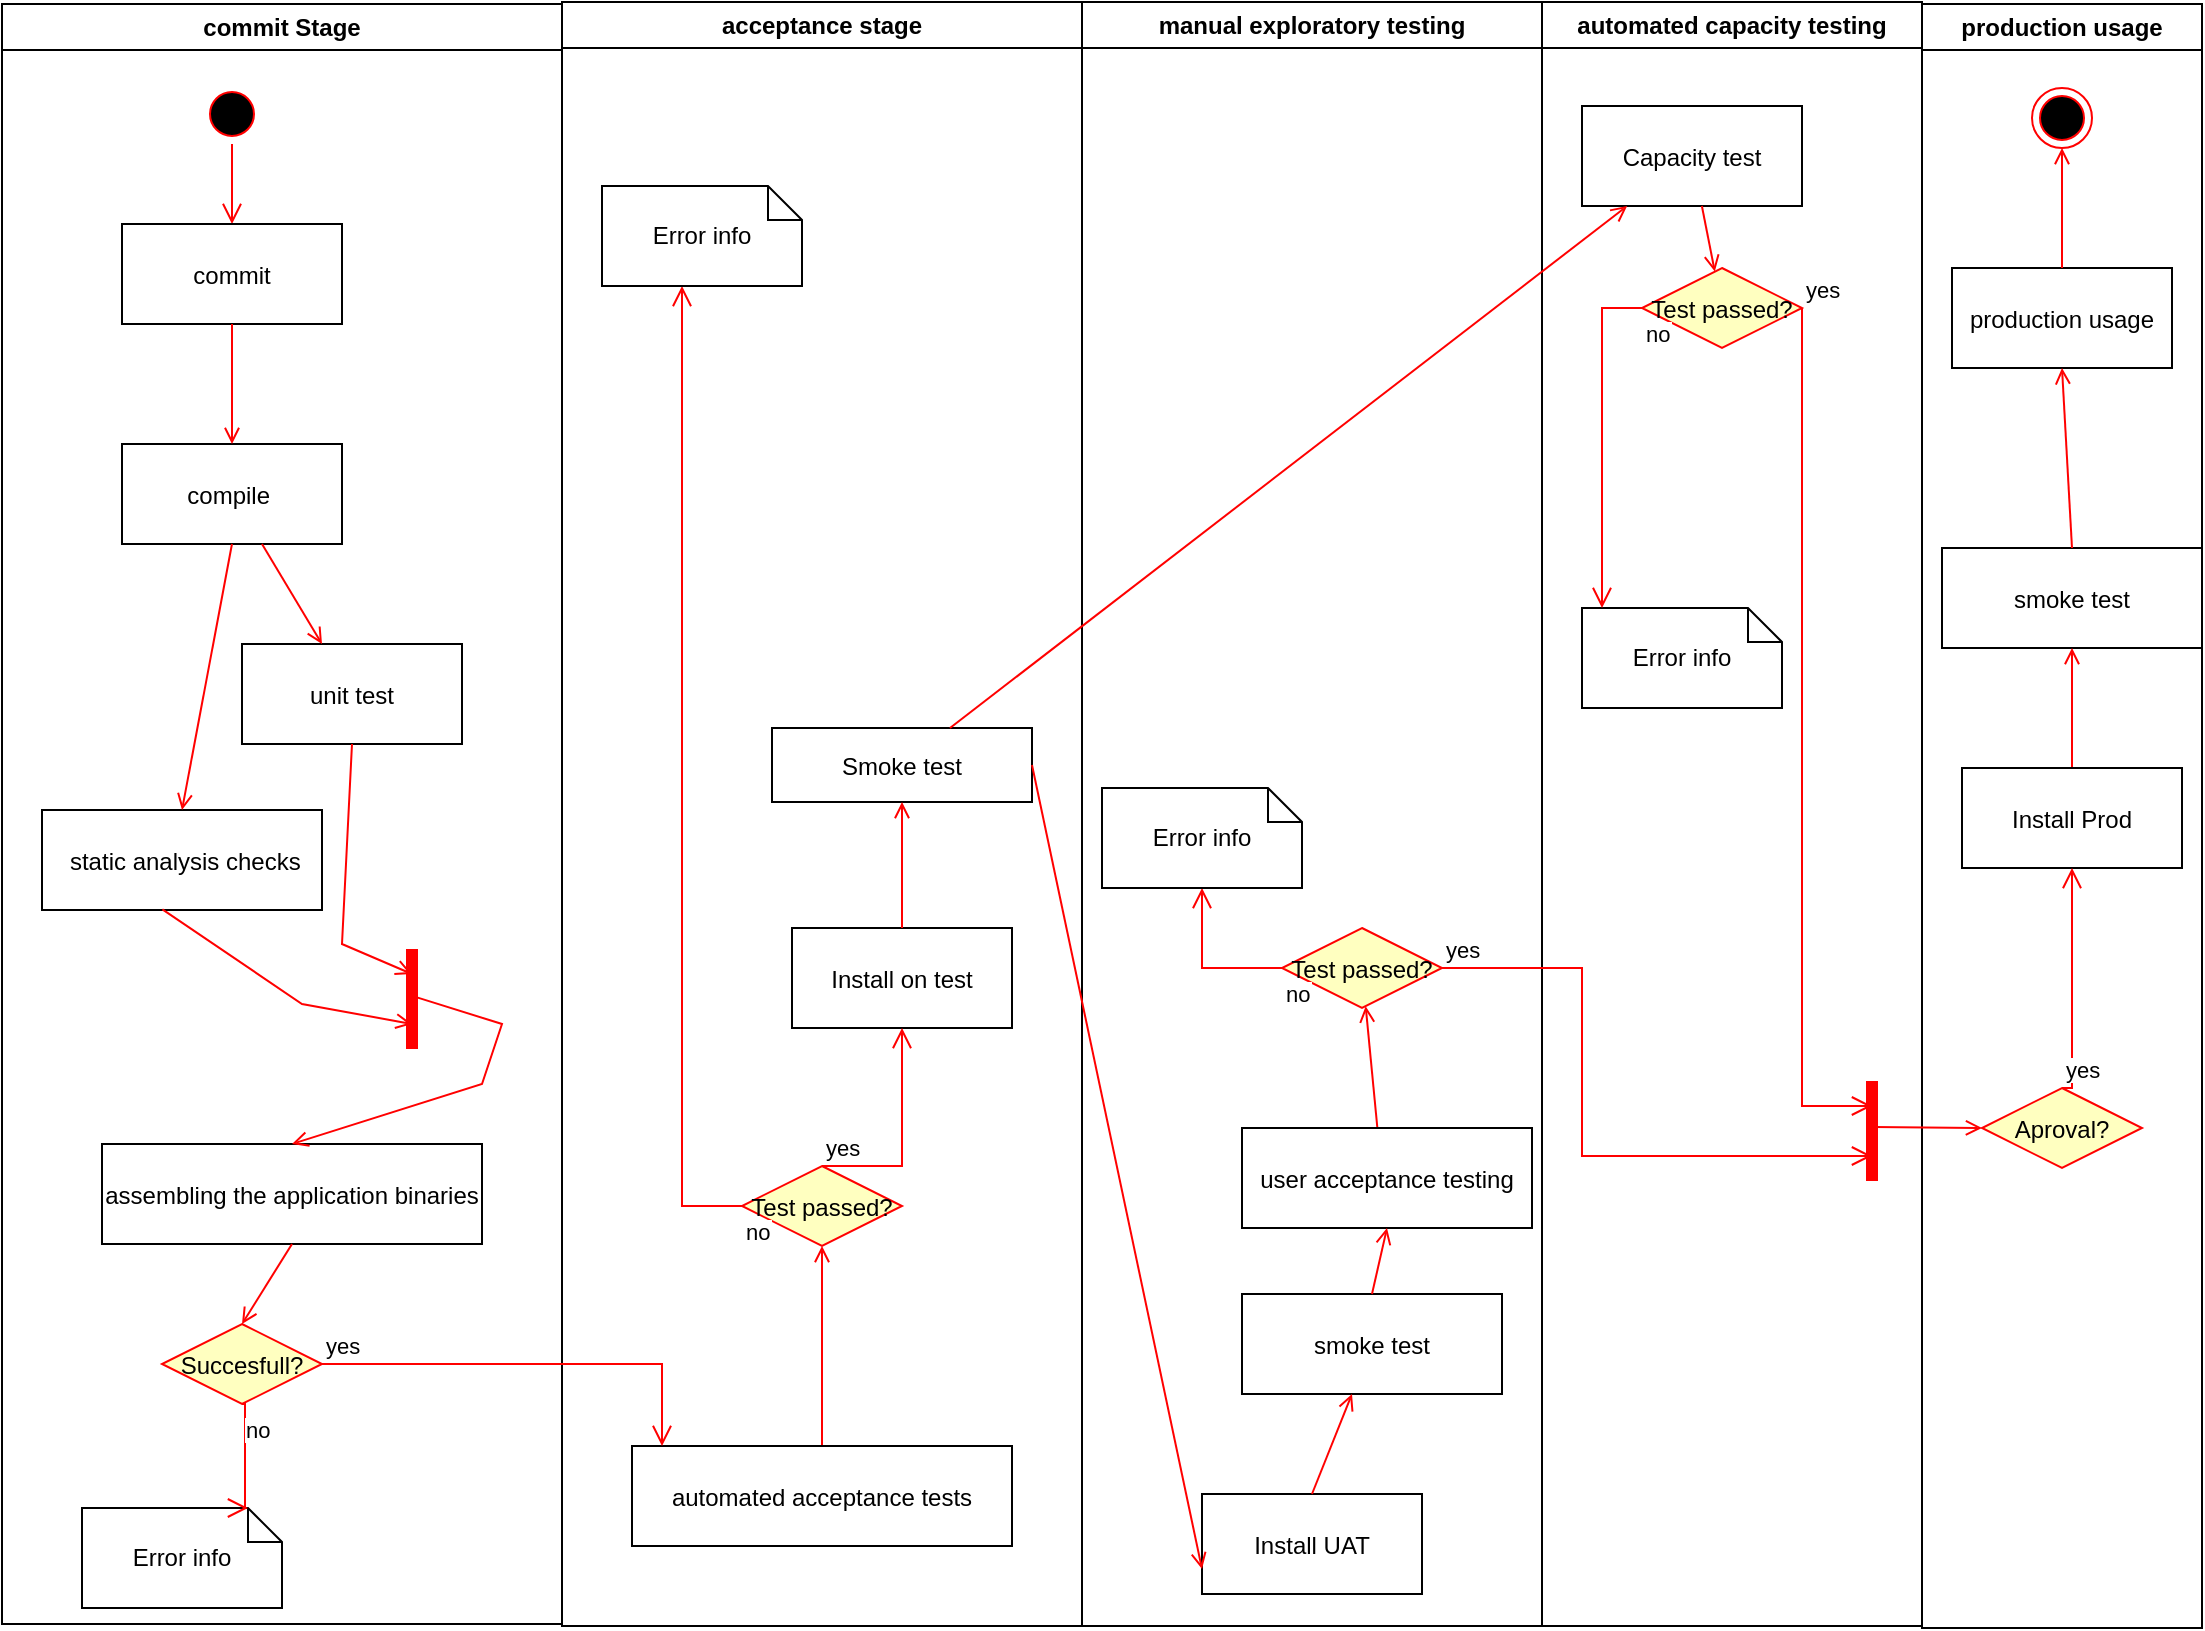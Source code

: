 <mxfile version="24.4.0" type="github">
  <diagram name="Page-1" id="e7e014a7-5840-1c2e-5031-d8a46d1fe8dd">
    <mxGraphModel dx="1400" dy="927" grid="1" gridSize="10" guides="1" tooltips="1" connect="1" arrows="1" fold="1" page="1" pageScale="1" pageWidth="1169" pageHeight="826" background="none" math="0" shadow="0">
      <root>
        <mxCell id="0" />
        <mxCell id="1" parent="0" />
        <mxCell id="2" value="commit Stage" style="swimlane;whiteSpace=wrap" parent="1" vertex="1">
          <mxGeometry x="10" y="8" width="280" height="810" as="geometry" />
        </mxCell>
        <mxCell id="5" value="" style="ellipse;shape=startState;fillColor=#000000;strokeColor=#ff0000;" parent="2" vertex="1">
          <mxGeometry x="100" y="40" width="30" height="30" as="geometry" />
        </mxCell>
        <mxCell id="6" value="" style="edgeStyle=elbowEdgeStyle;elbow=horizontal;verticalAlign=bottom;endArrow=open;endSize=8;strokeColor=#FF0000;endFill=1;rounded=0" parent="2" source="5" target="7" edge="1">
          <mxGeometry x="100" y="40" as="geometry">
            <mxPoint x="115" y="110" as="targetPoint" />
          </mxGeometry>
        </mxCell>
        <mxCell id="7" value="commit" style="" parent="2" vertex="1">
          <mxGeometry x="60" y="110" width="110" height="50" as="geometry" />
        </mxCell>
        <mxCell id="8" value="compile " style="" parent="2" vertex="1">
          <mxGeometry x="60" y="220" width="110" height="50" as="geometry" />
        </mxCell>
        <mxCell id="9" value="" style="endArrow=open;strokeColor=#FF0000;endFill=1;rounded=0" parent="2" source="7" target="8" edge="1">
          <mxGeometry relative="1" as="geometry" />
        </mxCell>
        <mxCell id="10" value="unit test" style="" parent="2" vertex="1">
          <mxGeometry x="120" y="320" width="110" height="50" as="geometry" />
        </mxCell>
        <mxCell id="11" value="" style="endArrow=open;strokeColor=#FF0000;endFill=1;rounded=0" parent="2" source="8" target="10" edge="1">
          <mxGeometry relative="1" as="geometry" />
        </mxCell>
        <mxCell id="0xftK_VP6MosYkwbDSfF-54" value=" static analysis checks" style="" vertex="1" parent="2">
          <mxGeometry x="20" y="403" width="140" height="50" as="geometry" />
        </mxCell>
        <mxCell id="0xftK_VP6MosYkwbDSfF-55" value="" style="endArrow=open;strokeColor=#FF0000;endFill=1;rounded=0;exitX=0.5;exitY=1;exitDx=0;exitDy=0;entryX=0.5;entryY=0;entryDx=0;entryDy=0;" edge="1" parent="2" source="8" target="0xftK_VP6MosYkwbDSfF-54">
          <mxGeometry relative="1" as="geometry">
            <mxPoint x="128" y="280" as="sourcePoint" />
            <mxPoint x="142" y="403" as="targetPoint" />
          </mxGeometry>
        </mxCell>
        <mxCell id="0xftK_VP6MosYkwbDSfF-56" value="" style="shape=line;strokeWidth=6;strokeColor=#ff0000;rotation=90" vertex="1" parent="2">
          <mxGeometry x="180" y="490" width="50" height="15" as="geometry" />
        </mxCell>
        <mxCell id="0xftK_VP6MosYkwbDSfF-57" value="" style="endArrow=open;strokeColor=#FF0000;endFill=1;rounded=0;exitX=0.5;exitY=1;exitDx=0;exitDy=0;entryX=0.25;entryY=0.5;entryDx=0;entryDy=0;entryPerimeter=0;" edge="1" parent="2" source="10" target="0xftK_VP6MosYkwbDSfF-56">
          <mxGeometry relative="1" as="geometry">
            <mxPoint x="295" y="170" as="sourcePoint" />
            <mxPoint x="295" y="230" as="targetPoint" />
            <Array as="points">
              <mxPoint x="170" y="470" />
            </Array>
          </mxGeometry>
        </mxCell>
        <mxCell id="0xftK_VP6MosYkwbDSfF-59" value="" style="endArrow=open;strokeColor=#FF0000;endFill=1;rounded=0;exitX=0.43;exitY=0.993;exitDx=0;exitDy=0;exitPerimeter=0;entryX=0.75;entryY=0.5;entryDx=0;entryDy=0;entryPerimeter=0;" edge="1" parent="2" source="0xftK_VP6MosYkwbDSfF-54" target="0xftK_VP6MosYkwbDSfF-56">
          <mxGeometry relative="1" as="geometry">
            <mxPoint x="305" y="180" as="sourcePoint" />
            <mxPoint x="305" y="240" as="targetPoint" />
            <Array as="points">
              <mxPoint x="150" y="500" />
            </Array>
          </mxGeometry>
        </mxCell>
        <mxCell id="0xftK_VP6MosYkwbDSfF-60" value="assembling the application binaries" style="" vertex="1" parent="2">
          <mxGeometry x="50" y="570" width="190" height="50" as="geometry" />
        </mxCell>
        <mxCell id="20" value="" style="endArrow=open;strokeColor=#FF0000;endFill=1;rounded=0;entryX=0.5;entryY=0;entryDx=0;entryDy=0;exitX=0.461;exitY=0.576;exitDx=0;exitDy=0;exitPerimeter=0;" parent="2" source="0xftK_VP6MosYkwbDSfF-56" target="0xftK_VP6MosYkwbDSfF-60" edge="1">
          <mxGeometry relative="1" as="geometry">
            <Array as="points">
              <mxPoint x="250" y="510" />
              <mxPoint x="240" y="540" />
            </Array>
          </mxGeometry>
        </mxCell>
        <mxCell id="0xftK_VP6MosYkwbDSfF-63" value="Succesfull?" style="rhombus;fillColor=#ffffc0;strokeColor=#ff0000;" vertex="1" parent="2">
          <mxGeometry x="80" y="660" width="80" height="40" as="geometry" />
        </mxCell>
        <mxCell id="0xftK_VP6MosYkwbDSfF-66" value="Error info" style="shape=note;whiteSpace=wrap;size=17" vertex="1" parent="2">
          <mxGeometry x="40" y="752" width="100" height="50" as="geometry" />
        </mxCell>
        <mxCell id="0xftK_VP6MosYkwbDSfF-65" value="no" style="edgeStyle=elbowEdgeStyle;elbow=horizontal;align=left;verticalAlign=top;endArrow=open;endSize=8;strokeColor=#FF0000;endFill=1;rounded=0;exitX=0.5;exitY=1;exitDx=0;exitDy=0;entryX=0;entryY=0;entryDx=83;entryDy=0;entryPerimeter=0;" edge="1" parent="2" source="0xftK_VP6MosYkwbDSfF-63" target="0xftK_VP6MosYkwbDSfF-66">
          <mxGeometry x="-1" relative="1" as="geometry">
            <mxPoint x="190" y="732" as="targetPoint" />
            <mxPoint x="491" y="287" as="sourcePoint" />
          </mxGeometry>
        </mxCell>
        <mxCell id="0xftK_VP6MosYkwbDSfF-67" value="" style="endArrow=open;strokeColor=#FF0000;endFill=1;rounded=0;exitX=0.5;exitY=1;exitDx=0;exitDy=0;entryX=0.5;entryY=0;entryDx=0;entryDy=0;" edge="1" parent="2" source="0xftK_VP6MosYkwbDSfF-60" target="0xftK_VP6MosYkwbDSfF-63">
          <mxGeometry relative="1" as="geometry">
            <mxPoint x="375" y="292" as="sourcePoint" />
            <mxPoint x="375" y="347" as="targetPoint" />
          </mxGeometry>
        </mxCell>
        <mxCell id="3" value="acceptance stage" style="swimlane;whiteSpace=wrap" parent="1" vertex="1">
          <mxGeometry x="290" y="7" width="260" height="812" as="geometry" />
        </mxCell>
        <mxCell id="15" value="Install on test" style="" parent="3" vertex="1">
          <mxGeometry x="115" y="463" width="110" height="50" as="geometry" />
        </mxCell>
        <mxCell id="21" value="Test passed?" style="rhombus;fillColor=#ffffc0;strokeColor=#ff0000;" parent="3" vertex="1">
          <mxGeometry x="90" y="582" width="80" height="40" as="geometry" />
        </mxCell>
        <mxCell id="23" value="no" style="edgeStyle=elbowEdgeStyle;elbow=horizontal;align=left;verticalAlign=top;endArrow=open;endSize=8;strokeColor=#FF0000;endFill=1;rounded=0;exitX=0;exitY=0.5;exitDx=0;exitDy=0;" parent="3" source="21" target="31" edge="1">
          <mxGeometry x="-1" relative="1" as="geometry">
            <mxPoint x="112" y="430" as="targetPoint" />
            <Array as="points">
              <mxPoint x="60" y="192" />
            </Array>
          </mxGeometry>
        </mxCell>
        <mxCell id="24" value="" style="endArrow=open;strokeColor=#FF0000;endFill=1;rounded=0;exitX=0.5;exitY=0;exitDx=0;exitDy=0;" parent="3" source="0xftK_VP6MosYkwbDSfF-77" target="21" edge="1">
          <mxGeometry relative="1" as="geometry">
            <mxPoint x="140" y="402" as="sourcePoint" />
          </mxGeometry>
        </mxCell>
        <mxCell id="31" value="Error info" style="shape=note;whiteSpace=wrap;size=17" parent="3" vertex="1">
          <mxGeometry x="20" y="92" width="100" height="50" as="geometry" />
        </mxCell>
        <mxCell id="0xftK_VP6MosYkwbDSfF-77" value="automated acceptance tests" style="" vertex="1" parent="3">
          <mxGeometry x="35" y="722" width="190" height="50" as="geometry" />
        </mxCell>
        <mxCell id="16" value="Smoke test" style="" parent="3" vertex="1">
          <mxGeometry x="105" y="363" width="130" height="37" as="geometry" />
        </mxCell>
        <mxCell id="17" value="" style="endArrow=open;strokeColor=#FF0000;endFill=1;rounded=0" parent="3" source="15" target="16" edge="1">
          <mxGeometry relative="1" as="geometry" />
        </mxCell>
        <mxCell id="22" value="yes" style="edgeStyle=elbowEdgeStyle;elbow=horizontal;align=left;verticalAlign=bottom;endArrow=open;endSize=8;strokeColor=#FF0000;exitX=0.5;exitY=0;endFill=1;rounded=0;entryX=0.5;entryY=1;entryDx=0;entryDy=0;" parent="3" source="21" target="15" edge="1">
          <mxGeometry x="-1" relative="1" as="geometry">
            <mxPoint x="155" y="147.5" as="targetPoint" />
            <Array as="points">
              <mxPoint x="170" y="543" />
            </Array>
          </mxGeometry>
        </mxCell>
        <mxCell id="4" value="automated capacity testing" style="swimlane;whiteSpace=wrap;startSize=23;" parent="1" vertex="1">
          <mxGeometry x="780" y="7" width="190" height="812" as="geometry" />
        </mxCell>
        <mxCell id="33" value="Capacity test" style="" parent="4" vertex="1">
          <mxGeometry x="20" y="52" width="110" height="50" as="geometry" />
        </mxCell>
        <mxCell id="39" value="" style="endArrow=open;strokeColor=#FF0000;endFill=1;rounded=0" parent="4" source="33" target="0xftK_VP6MosYkwbDSfF-87" edge="1">
          <mxGeometry relative="1" as="geometry">
            <mxPoint x="142.651" y="500.185" as="targetPoint" />
          </mxGeometry>
        </mxCell>
        <mxCell id="0xftK_VP6MosYkwbDSfF-87" value="Test passed?" style="rhombus;fillColor=#ffffc0;strokeColor=#ff0000;" vertex="1" parent="4">
          <mxGeometry x="50" y="133" width="80" height="40" as="geometry" />
        </mxCell>
        <mxCell id="0xftK_VP6MosYkwbDSfF-89" value="Error info" style="shape=note;whiteSpace=wrap;size=17" vertex="1" parent="4">
          <mxGeometry x="20" y="303" width="100" height="50" as="geometry" />
        </mxCell>
        <mxCell id="0xftK_VP6MosYkwbDSfF-88" value="no" style="edgeStyle=elbowEdgeStyle;elbow=horizontal;align=left;verticalAlign=top;endArrow=open;endSize=8;strokeColor=#FF0000;endFill=1;rounded=0;exitX=0;exitY=0.5;exitDx=0;exitDy=0;" edge="1" parent="4" source="0xftK_VP6MosYkwbDSfF-87" target="0xftK_VP6MosYkwbDSfF-89">
          <mxGeometry x="-1" relative="1" as="geometry">
            <mxPoint x="80" y="452" as="targetPoint" />
            <Array as="points">
              <mxPoint x="30" y="173" />
            </Array>
            <mxPoint x="-120" y="492" as="sourcePoint" />
          </mxGeometry>
        </mxCell>
        <mxCell id="0xftK_VP6MosYkwbDSfF-86" value="" style="shape=line;strokeWidth=6;strokeColor=#ff0000;rotation=90" vertex="1" parent="4">
          <mxGeometry x="140" y="553" width="50" height="23" as="geometry" />
        </mxCell>
        <mxCell id="0xftK_VP6MosYkwbDSfF-91" value="yes" style="edgeStyle=elbowEdgeStyle;elbow=horizontal;align=left;verticalAlign=bottom;endArrow=open;endSize=8;strokeColor=#FF0000;exitX=1;exitY=0.5;endFill=1;rounded=0;exitDx=0;exitDy=0;entryX=0.25;entryY=0.5;entryDx=0;entryDy=0;entryPerimeter=0;" edge="1" parent="4" source="0xftK_VP6MosYkwbDSfF-87" target="0xftK_VP6MosYkwbDSfF-86">
          <mxGeometry x="-1" relative="1" as="geometry">
            <mxPoint x="197.5" y="190.5" as="targetPoint" />
            <Array as="points">
              <mxPoint x="130" y="353" />
            </Array>
            <mxPoint x="42.5" y="243" as="sourcePoint" />
          </mxGeometry>
        </mxCell>
        <mxCell id="0xftK_VP6MosYkwbDSfF-42" value="manual exploratory testing" style="swimlane;whiteSpace=wrap;startSize=23;" vertex="1" parent="1">
          <mxGeometry x="550" y="7" width="230" height="812" as="geometry" />
        </mxCell>
        <mxCell id="0xftK_VP6MosYkwbDSfF-43" value="Install UAT" style="" vertex="1" parent="0xftK_VP6MosYkwbDSfF-42">
          <mxGeometry x="60" y="746" width="110" height="50" as="geometry" />
        </mxCell>
        <mxCell id="0xftK_VP6MosYkwbDSfF-70" value="Test passed?" style="rhombus;fillColor=#ffffc0;strokeColor=#ff0000;" vertex="1" parent="0xftK_VP6MosYkwbDSfF-42">
          <mxGeometry x="100" y="463" width="80" height="40" as="geometry" />
        </mxCell>
        <mxCell id="0xftK_VP6MosYkwbDSfF-71" value="no" style="edgeStyle=elbowEdgeStyle;elbow=horizontal;align=left;verticalAlign=top;endArrow=open;endSize=8;strokeColor=#FF0000;endFill=1;rounded=0;exitX=0;exitY=0.5;exitDx=0;exitDy=0;entryX=0.5;entryY=1;entryDx=0;entryDy=0;entryPerimeter=0;" edge="1" parent="0xftK_VP6MosYkwbDSfF-42" source="0xftK_VP6MosYkwbDSfF-70" target="0xftK_VP6MosYkwbDSfF-75">
          <mxGeometry x="-1" relative="1" as="geometry">
            <mxPoint x="30" y="692" as="targetPoint" />
            <Array as="points">
              <mxPoint x="60" y="473" />
            </Array>
          </mxGeometry>
        </mxCell>
        <mxCell id="0xftK_VP6MosYkwbDSfF-72" value="" style="endArrow=open;strokeColor=#FF0000;endFill=1;rounded=0;exitX=0.5;exitY=1;exitDx=0;exitDy=0;" edge="1" parent="0xftK_VP6MosYkwbDSfF-42" target="0xftK_VP6MosYkwbDSfF-70" source="0xftK_VP6MosYkwbDSfF-82">
          <mxGeometry relative="1" as="geometry">
            <mxPoint x="137.5" y="372" as="sourcePoint" />
          </mxGeometry>
        </mxCell>
        <mxCell id="0xftK_VP6MosYkwbDSfF-73" value="smoke test" style="" vertex="1" parent="0xftK_VP6MosYkwbDSfF-42">
          <mxGeometry x="80" y="646" width="130" height="50" as="geometry" />
        </mxCell>
        <mxCell id="0xftK_VP6MosYkwbDSfF-74" value="" style="endArrow=open;strokeColor=#FF0000;endFill=1;rounded=0;exitX=0.5;exitY=0;exitDx=0;exitDy=0;exitPerimeter=0;" edge="1" parent="0xftK_VP6MosYkwbDSfF-42" source="0xftK_VP6MosYkwbDSfF-43" target="0xftK_VP6MosYkwbDSfF-73">
          <mxGeometry relative="1" as="geometry">
            <mxPoint x="-115" y="710" as="sourcePoint" />
            <mxPoint x="-115" y="642" as="targetPoint" />
            <Array as="points" />
          </mxGeometry>
        </mxCell>
        <mxCell id="0xftK_VP6MosYkwbDSfF-75" value="Error info" style="shape=note;whiteSpace=wrap;size=17" vertex="1" parent="0xftK_VP6MosYkwbDSfF-42">
          <mxGeometry x="10" y="393" width="100" height="50" as="geometry" />
        </mxCell>
        <mxCell id="0xftK_VP6MosYkwbDSfF-82" value="user acceptance testing" style="" vertex="1" parent="0xftK_VP6MosYkwbDSfF-42">
          <mxGeometry x="80" y="563" width="145" height="50" as="geometry" />
        </mxCell>
        <mxCell id="0xftK_VP6MosYkwbDSfF-83" value="" style="endArrow=open;strokeColor=#FF0000;endFill=1;rounded=0;exitX=0.5;exitY=0;exitDx=0;exitDy=0;entryX=0.5;entryY=1;entryDx=0;entryDy=0;" edge="1" parent="0xftK_VP6MosYkwbDSfF-42" source="0xftK_VP6MosYkwbDSfF-73" target="0xftK_VP6MosYkwbDSfF-82">
          <mxGeometry relative="1" as="geometry">
            <mxPoint x="90" y="296" as="sourcePoint" />
            <mxPoint x="153" y="596" as="targetPoint" />
            <Array as="points" />
          </mxGeometry>
        </mxCell>
        <mxCell id="0xftK_VP6MosYkwbDSfF-48" value="production usage" style="swimlane;whiteSpace=wrap;startSize=23;" vertex="1" parent="1">
          <mxGeometry x="970" y="8" width="140" height="812" as="geometry" />
        </mxCell>
        <mxCell id="0xftK_VP6MosYkwbDSfF-49" value="production usage" style="" vertex="1" parent="0xftK_VP6MosYkwbDSfF-48">
          <mxGeometry x="15" y="132" width="110" height="50" as="geometry" />
        </mxCell>
        <mxCell id="0xftK_VP6MosYkwbDSfF-92" value="Aproval?" style="rhombus;fillColor=#ffffc0;strokeColor=#ff0000;" vertex="1" parent="0xftK_VP6MosYkwbDSfF-48">
          <mxGeometry x="30" y="542" width="80" height="40" as="geometry" />
        </mxCell>
        <mxCell id="0xftK_VP6MosYkwbDSfF-96" value="smoke test" style="" vertex="1" parent="0xftK_VP6MosYkwbDSfF-48">
          <mxGeometry x="10" y="272" width="130" height="50" as="geometry" />
        </mxCell>
        <mxCell id="0xftK_VP6MosYkwbDSfF-97" value="" style="endArrow=open;strokeColor=#FF0000;endFill=1;rounded=0;" edge="1" parent="0xftK_VP6MosYkwbDSfF-48" target="0xftK_VP6MosYkwbDSfF-96" source="0xftK_VP6MosYkwbDSfF-99">
          <mxGeometry relative="1" as="geometry">
            <mxPoint x="45" y="315" as="sourcePoint" />
            <mxPoint x="-185" y="211" as="targetPoint" />
            <Array as="points" />
          </mxGeometry>
        </mxCell>
        <mxCell id="0xftK_VP6MosYkwbDSfF-98" value="" style="endArrow=open;strokeColor=#FF0000;endFill=1;rounded=0;exitX=0.5;exitY=0;exitDx=0;exitDy=0;entryX=0.5;entryY=1;entryDx=0;entryDy=0;" edge="1" parent="0xftK_VP6MosYkwbDSfF-48" source="0xftK_VP6MosYkwbDSfF-96" target="0xftK_VP6MosYkwbDSfF-49">
          <mxGeometry relative="1" as="geometry">
            <mxPoint x="20" y="-135" as="sourcePoint" />
            <mxPoint x="83" y="182" as="targetPoint" />
            <Array as="points" />
          </mxGeometry>
        </mxCell>
        <mxCell id="0xftK_VP6MosYkwbDSfF-99" value="Install Prod" style="" vertex="1" parent="0xftK_VP6MosYkwbDSfF-48">
          <mxGeometry x="20" y="382" width="110" height="50" as="geometry" />
        </mxCell>
        <mxCell id="0xftK_VP6MosYkwbDSfF-94" value="yes" style="edgeStyle=elbowEdgeStyle;elbow=horizontal;align=left;verticalAlign=bottom;endArrow=open;endSize=8;strokeColor=#FF0000;exitX=0.5;exitY=0;endFill=1;rounded=0;exitDx=0;exitDy=0;entryX=0.5;entryY=1;entryDx=0;entryDy=0;" edge="1" parent="0xftK_VP6MosYkwbDSfF-48" source="0xftK_VP6MosYkwbDSfF-92" target="0xftK_VP6MosYkwbDSfF-99">
          <mxGeometry x="-1" relative="1" as="geometry">
            <mxPoint x="80" y="462" as="targetPoint" />
            <Array as="points">
              <mxPoint x="75" y="482" />
            </Array>
            <mxPoint x="-230" y="492" as="sourcePoint" />
          </mxGeometry>
        </mxCell>
        <mxCell id="0xftK_VP6MosYkwbDSfF-101" value="" style="ellipse;html=1;shape=endState;fillColor=#000000;strokeColor=#ff0000;" vertex="1" parent="0xftK_VP6MosYkwbDSfF-48">
          <mxGeometry x="55" y="42" width="30" height="30" as="geometry" />
        </mxCell>
        <mxCell id="0xftK_VP6MosYkwbDSfF-102" value="" style="endArrow=open;strokeColor=#FF0000;endFill=1;rounded=0;exitX=0.5;exitY=0;exitDx=0;exitDy=0;entryX=0.5;entryY=1;entryDx=0;entryDy=0;" edge="1" parent="0xftK_VP6MosYkwbDSfF-48" source="0xftK_VP6MosYkwbDSfF-49" target="0xftK_VP6MosYkwbDSfF-101">
          <mxGeometry relative="1" as="geometry">
            <mxPoint x="85" y="282" as="sourcePoint" />
            <mxPoint x="80" y="192" as="targetPoint" />
            <Array as="points" />
          </mxGeometry>
        </mxCell>
        <mxCell id="0xftK_VP6MosYkwbDSfF-64" value="yes" style="edgeStyle=elbowEdgeStyle;elbow=horizontal;align=left;verticalAlign=bottom;endArrow=open;endSize=8;strokeColor=#FF0000;exitX=1;exitY=0.5;endFill=1;rounded=0;exitDx=0;exitDy=0;" edge="1" parent="1" source="0xftK_VP6MosYkwbDSfF-63" target="0xftK_VP6MosYkwbDSfF-77">
          <mxGeometry x="-1" relative="1" as="geometry">
            <mxPoint x="370" y="700" as="targetPoint" />
            <Array as="points">
              <mxPoint x="340" y="700" />
            </Array>
            <mxPoint x="500" y="255" as="sourcePoint" />
          </mxGeometry>
        </mxCell>
        <mxCell id="0xftK_VP6MosYkwbDSfF-80" value="" style="endArrow=open;strokeColor=#FF0000;endFill=1;rounded=0;exitX=1;exitY=0.5;exitDx=0;exitDy=0;entryX=0;entryY=0.75;entryDx=0;entryDy=0;" edge="1" parent="1" source="16" target="0xftK_VP6MosYkwbDSfF-43">
          <mxGeometry relative="1" as="geometry">
            <mxPoint x="470" y="480" as="sourcePoint" />
            <mxPoint x="600" y="389" as="targetPoint" />
          </mxGeometry>
        </mxCell>
        <mxCell id="37" value="" style="edgeStyle=none;strokeColor=#FF0000;endArrow=open;endFill=1;rounded=0" parent="1" target="33" edge="1" source="16">
          <mxGeometry width="100" height="100" relative="1" as="geometry">
            <mxPoint x="750" y="437.5" as="sourcePoint" />
            <mxPoint x="870" y="437.5" as="targetPoint" />
          </mxGeometry>
        </mxCell>
        <mxCell id="0xftK_VP6MosYkwbDSfF-76" value="yes" style="edgeStyle=elbowEdgeStyle;elbow=horizontal;align=left;verticalAlign=bottom;endArrow=open;endSize=8;strokeColor=#FF0000;exitX=1;exitY=0.5;endFill=1;rounded=0;exitDx=0;exitDy=0;entryX=0.75;entryY=0.5;entryDx=0;entryDy=0;entryPerimeter=0;" edge="1" parent="1" source="0xftK_VP6MosYkwbDSfF-70" target="0xftK_VP6MosYkwbDSfF-86">
          <mxGeometry x="-1" relative="1" as="geometry">
            <mxPoint x="690" y="360" as="targetPoint" />
            <Array as="points">
              <mxPoint x="800" y="480" />
            </Array>
            <mxPoint x="435" y="500" as="sourcePoint" />
          </mxGeometry>
        </mxCell>
        <mxCell id="0xftK_VP6MosYkwbDSfF-93" value="" style="edgeStyle=none;strokeColor=#FF0000;endArrow=open;endFill=1;rounded=0;exitX=0.461;exitY=0.474;exitDx=0;exitDy=0;exitPerimeter=0;entryX=0;entryY=0.5;entryDx=0;entryDy=0;" edge="1" parent="1" source="0xftK_VP6MosYkwbDSfF-86" target="0xftK_VP6MosYkwbDSfF-92">
          <mxGeometry width="100" height="100" relative="1" as="geometry">
            <mxPoint x="494" y="380" as="sourcePoint" />
            <mxPoint x="833" y="119" as="targetPoint" />
          </mxGeometry>
        </mxCell>
      </root>
    </mxGraphModel>
  </diagram>
</mxfile>
